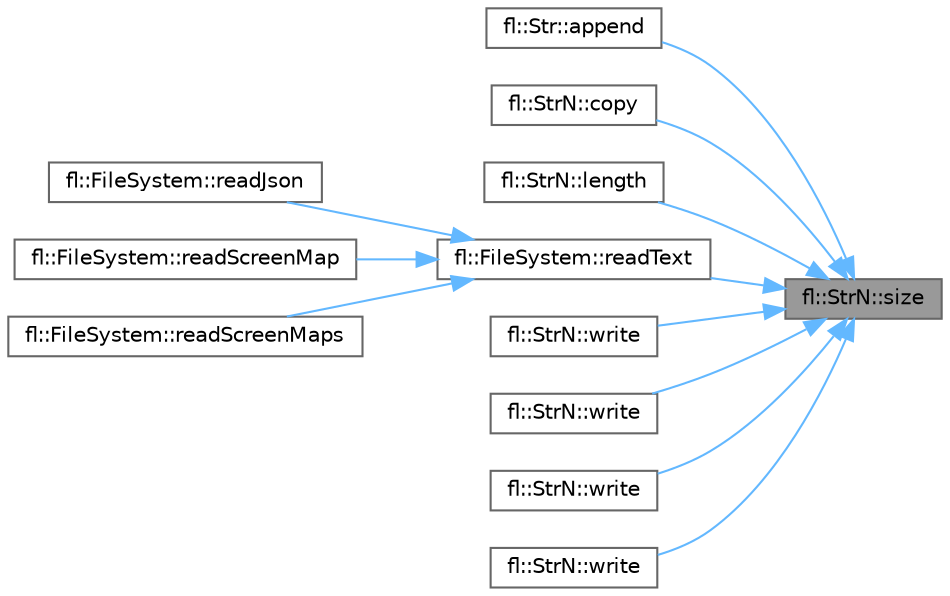 digraph "fl::StrN::size"
{
 // INTERACTIVE_SVG=YES
 // LATEX_PDF_SIZE
  bgcolor="transparent";
  edge [fontname=Helvetica,fontsize=10,labelfontname=Helvetica,labelfontsize=10];
  node [fontname=Helvetica,fontsize=10,shape=box,height=0.2,width=0.4];
  rankdir="RL";
  Node1 [id="Node000001",label="fl::StrN::size",height=0.2,width=0.4,color="gray40", fillcolor="grey60", style="filled", fontcolor="black",tooltip=" "];
  Node1 -> Node2 [id="edge1_Node000001_Node000002",dir="back",color="steelblue1",style="solid",tooltip=" "];
  Node2 [id="Node000002",label="fl::Str::append",height=0.2,width=0.4,color="grey40", fillcolor="white", style="filled",URL="$d2/d24/classfl_1_1_str_ab8f0196e70f41a22690bf7cea76cc8fa.html#ab8f0196e70f41a22690bf7cea76cc8fa",tooltip=" "];
  Node1 -> Node3 [id="edge2_Node000001_Node000003",dir="back",color="steelblue1",style="solid",tooltip=" "];
  Node3 [id="Node000003",label="fl::StrN::copy",height=0.2,width=0.4,color="grey40", fillcolor="white", style="filled",URL="$dc/d96/classfl_1_1_str_n_a143172b1ced4107efd80e9484d2cefdd.html#a143172b1ced4107efd80e9484d2cefdd",tooltip=" "];
  Node1 -> Node4 [id="edge3_Node000001_Node000004",dir="back",color="steelblue1",style="solid",tooltip=" "];
  Node4 [id="Node000004",label="fl::StrN::length",height=0.2,width=0.4,color="grey40", fillcolor="white", style="filled",URL="$dc/d96/classfl_1_1_str_n_a78c7d7d68ae0617361671b2f1811aa16.html#a78c7d7d68ae0617361671b2f1811aa16",tooltip=" "];
  Node1 -> Node5 [id="edge4_Node000001_Node000005",dir="back",color="steelblue1",style="solid",tooltip=" "];
  Node5 [id="Node000005",label="fl::FileSystem::readText",height=0.2,width=0.4,color="grey40", fillcolor="white", style="filled",URL="$df/d37/classfl_1_1_file_system_a82a9d7df7ecee5b816624186ac493bb6.html#a82a9d7df7ecee5b816624186ac493bb6",tooltip=" "];
  Node5 -> Node6 [id="edge5_Node000005_Node000006",dir="back",color="steelblue1",style="solid",tooltip=" "];
  Node6 [id="Node000006",label="fl::FileSystem::readJson",height=0.2,width=0.4,color="grey40", fillcolor="white", style="filled",URL="$df/d37/classfl_1_1_file_system_a88cf3b9e800613fb6086a90037b43297.html#a88cf3b9e800613fb6086a90037b43297",tooltip=" "];
  Node5 -> Node7 [id="edge6_Node000005_Node000007",dir="back",color="steelblue1",style="solid",tooltip=" "];
  Node7 [id="Node000007",label="fl::FileSystem::readScreenMap",height=0.2,width=0.4,color="grey40", fillcolor="white", style="filled",URL="$df/d37/classfl_1_1_file_system_a456623ea357257e417994ecb4daf7408.html#a456623ea357257e417994ecb4daf7408",tooltip=" "];
  Node5 -> Node8 [id="edge7_Node000005_Node000008",dir="back",color="steelblue1",style="solid",tooltip=" "];
  Node8 [id="Node000008",label="fl::FileSystem::readScreenMaps",height=0.2,width=0.4,color="grey40", fillcolor="white", style="filled",URL="$df/d37/classfl_1_1_file_system_a65df0d1c647d87b65a58e66e630b071d.html#a65df0d1c647d87b65a58e66e630b071d",tooltip=" "];
  Node1 -> Node9 [id="edge8_Node000001_Node000009",dir="back",color="steelblue1",style="solid",tooltip=" "];
  Node9 [id="Node000009",label="fl::StrN::write",height=0.2,width=0.4,color="grey40", fillcolor="white", style="filled",URL="$dc/d96/classfl_1_1_str_n_ac15fe63535c140330dc642f14a37c75e.html#ac15fe63535c140330dc642f14a37c75e",tooltip=" "];
  Node1 -> Node10 [id="edge9_Node000001_Node000010",dir="back",color="steelblue1",style="solid",tooltip=" "];
  Node10 [id="Node000010",label="fl::StrN::write",height=0.2,width=0.4,color="grey40", fillcolor="white", style="filled",URL="$dc/d96/classfl_1_1_str_n_a452e5a4069afb93ada694dfc2e929ef7.html#a452e5a4069afb93ada694dfc2e929ef7",tooltip=" "];
  Node1 -> Node11 [id="edge10_Node000001_Node000011",dir="back",color="steelblue1",style="solid",tooltip=" "];
  Node11 [id="Node000011",label="fl::StrN::write",height=0.2,width=0.4,color="grey40", fillcolor="white", style="filled",URL="$dc/d96/classfl_1_1_str_n_a32e001ede143c2c32b59f00f95cf5eb7.html#a32e001ede143c2c32b59f00f95cf5eb7",tooltip=" "];
  Node1 -> Node12 [id="edge11_Node000001_Node000012",dir="back",color="steelblue1",style="solid",tooltip=" "];
  Node12 [id="Node000012",label="fl::StrN::write",height=0.2,width=0.4,color="grey40", fillcolor="white", style="filled",URL="$dc/d96/classfl_1_1_str_n_ac5a54b78b9111d43f66bab42ba38a017.html#ac5a54b78b9111d43f66bab42ba38a017",tooltip=" "];
}
